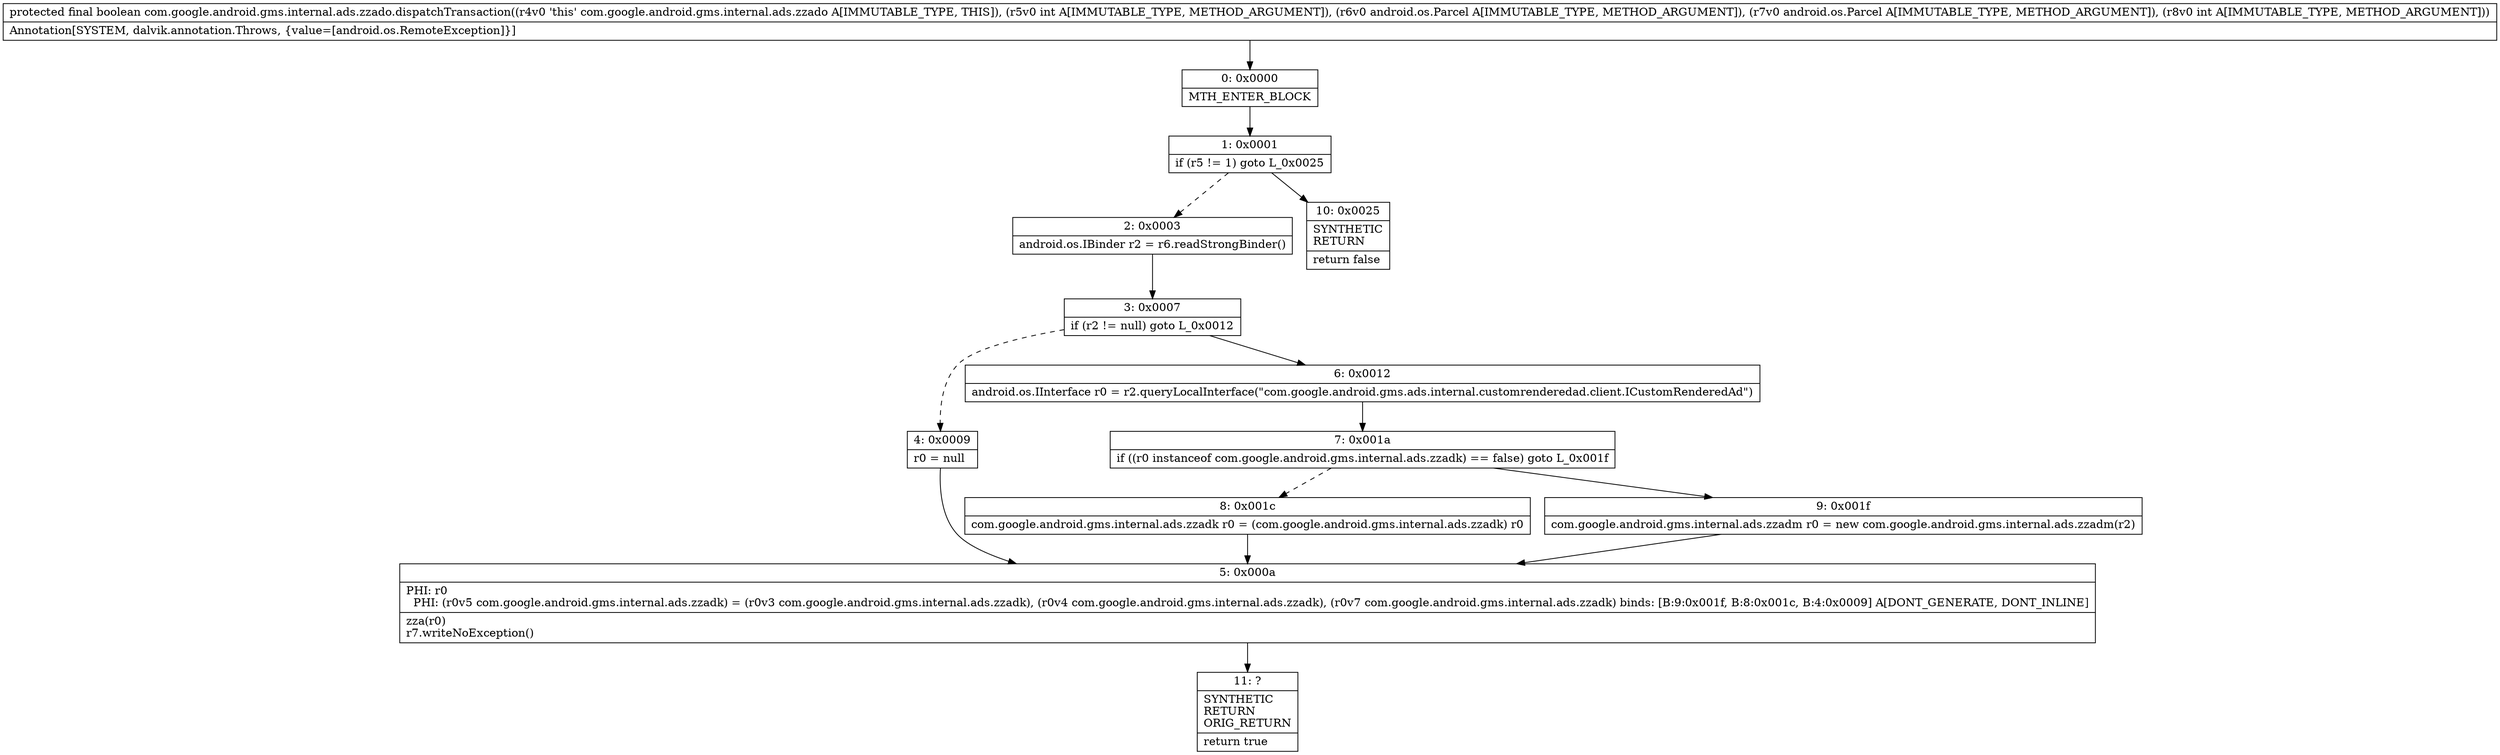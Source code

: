 digraph "CFG forcom.google.android.gms.internal.ads.zzado.dispatchTransaction(ILandroid\/os\/Parcel;Landroid\/os\/Parcel;I)Z" {
Node_0 [shape=record,label="{0\:\ 0x0000|MTH_ENTER_BLOCK\l}"];
Node_1 [shape=record,label="{1\:\ 0x0001|if (r5 != 1) goto L_0x0025\l}"];
Node_2 [shape=record,label="{2\:\ 0x0003|android.os.IBinder r2 = r6.readStrongBinder()\l}"];
Node_3 [shape=record,label="{3\:\ 0x0007|if (r2 != null) goto L_0x0012\l}"];
Node_4 [shape=record,label="{4\:\ 0x0009|r0 = null\l}"];
Node_5 [shape=record,label="{5\:\ 0x000a|PHI: r0 \l  PHI: (r0v5 com.google.android.gms.internal.ads.zzadk) = (r0v3 com.google.android.gms.internal.ads.zzadk), (r0v4 com.google.android.gms.internal.ads.zzadk), (r0v7 com.google.android.gms.internal.ads.zzadk) binds: [B:9:0x001f, B:8:0x001c, B:4:0x0009] A[DONT_GENERATE, DONT_INLINE]\l|zza(r0)\lr7.writeNoException()\l}"];
Node_6 [shape=record,label="{6\:\ 0x0012|android.os.IInterface r0 = r2.queryLocalInterface(\"com.google.android.gms.ads.internal.customrenderedad.client.ICustomRenderedAd\")\l}"];
Node_7 [shape=record,label="{7\:\ 0x001a|if ((r0 instanceof com.google.android.gms.internal.ads.zzadk) == false) goto L_0x001f\l}"];
Node_8 [shape=record,label="{8\:\ 0x001c|com.google.android.gms.internal.ads.zzadk r0 = (com.google.android.gms.internal.ads.zzadk) r0\l}"];
Node_9 [shape=record,label="{9\:\ 0x001f|com.google.android.gms.internal.ads.zzadm r0 = new com.google.android.gms.internal.ads.zzadm(r2)\l}"];
Node_10 [shape=record,label="{10\:\ 0x0025|SYNTHETIC\lRETURN\l|return false\l}"];
Node_11 [shape=record,label="{11\:\ ?|SYNTHETIC\lRETURN\lORIG_RETURN\l|return true\l}"];
MethodNode[shape=record,label="{protected final boolean com.google.android.gms.internal.ads.zzado.dispatchTransaction((r4v0 'this' com.google.android.gms.internal.ads.zzado A[IMMUTABLE_TYPE, THIS]), (r5v0 int A[IMMUTABLE_TYPE, METHOD_ARGUMENT]), (r6v0 android.os.Parcel A[IMMUTABLE_TYPE, METHOD_ARGUMENT]), (r7v0 android.os.Parcel A[IMMUTABLE_TYPE, METHOD_ARGUMENT]), (r8v0 int A[IMMUTABLE_TYPE, METHOD_ARGUMENT]))  | Annotation[SYSTEM, dalvik.annotation.Throws, \{value=[android.os.RemoteException]\}]\l}"];
MethodNode -> Node_0;
Node_0 -> Node_1;
Node_1 -> Node_2[style=dashed];
Node_1 -> Node_10;
Node_2 -> Node_3;
Node_3 -> Node_4[style=dashed];
Node_3 -> Node_6;
Node_4 -> Node_5;
Node_5 -> Node_11;
Node_6 -> Node_7;
Node_7 -> Node_8[style=dashed];
Node_7 -> Node_9;
Node_8 -> Node_5;
Node_9 -> Node_5;
}

